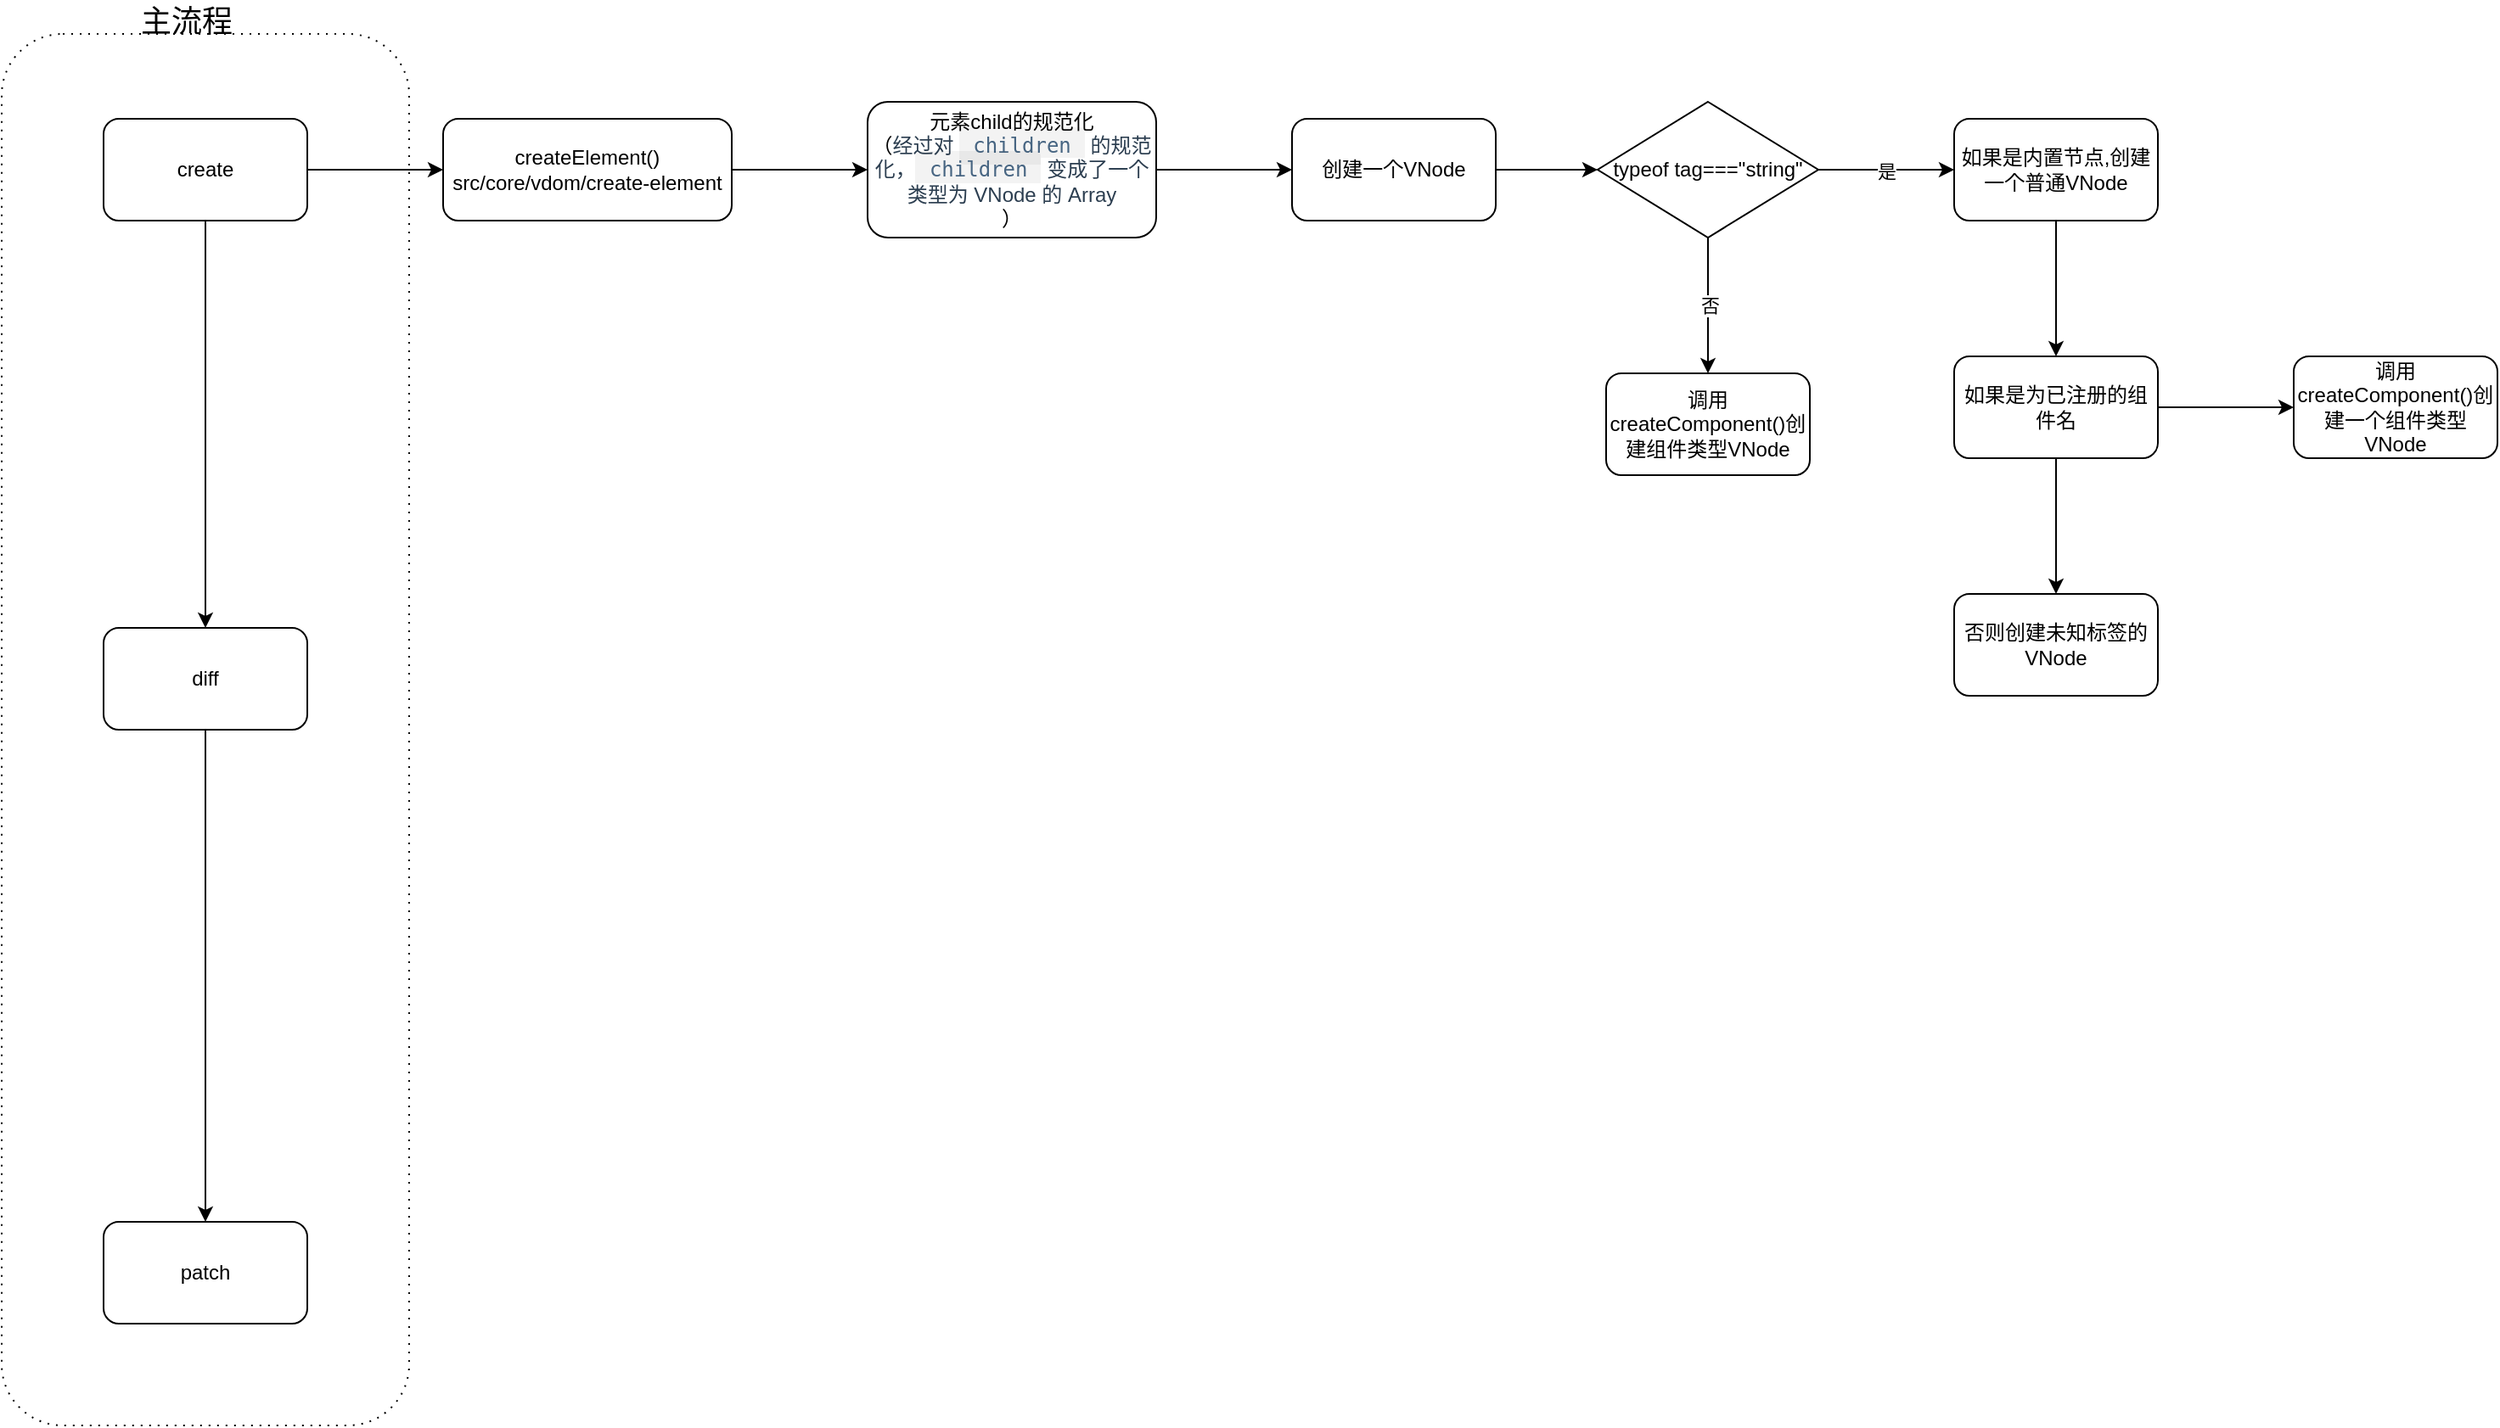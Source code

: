 <mxfile version="11.1.4" type="device"><diagram id="1jU5e27E8srme-rkXw6n" name="第 1 页"><mxGraphModel dx="928" dy="690" grid="1" gridSize="10" guides="1" tooltips="1" connect="1" arrows="1" fold="1" page="1" pageScale="1" pageWidth="827" pageHeight="1169" math="0" shadow="0"><root><mxCell id="0"/><mxCell id="1" parent="0"/><mxCell id="qglS0MxTDSllJbWQviYJ-13" value="" style="shape=ext;rounded=1;html=1;whiteSpace=wrap;dashed=1;dashPattern=1 4;" parent="1" vertex="1"><mxGeometry x="250" y="90" width="240" height="820" as="geometry"/></mxCell><mxCell id="qglS0MxTDSllJbWQviYJ-3" value="" style="edgeStyle=orthogonalEdgeStyle;rounded=0;orthogonalLoop=1;jettySize=auto;html=1;" parent="1" source="qglS0MxTDSllJbWQviYJ-1" target="qglS0MxTDSllJbWQviYJ-2" edge="1"><mxGeometry relative="1" as="geometry"/></mxCell><mxCell id="qglS0MxTDSllJbWQviYJ-7" value="" style="edgeStyle=orthogonalEdgeStyle;rounded=0;orthogonalLoop=1;jettySize=auto;html=1;" parent="1" source="qglS0MxTDSllJbWQviYJ-1" target="qglS0MxTDSllJbWQviYJ-6" edge="1"><mxGeometry relative="1" as="geometry"/></mxCell><mxCell id="qglS0MxTDSllJbWQviYJ-1" value="create" style="rounded=1;whiteSpace=wrap;html=1;" parent="1" vertex="1"><mxGeometry x="310" y="140" width="120" height="60" as="geometry"/></mxCell><mxCell id="qglS0MxTDSllJbWQviYJ-12" value="" style="edgeStyle=orthogonalEdgeStyle;rounded=0;orthogonalLoop=1;jettySize=auto;html=1;" parent="1" source="qglS0MxTDSllJbWQviYJ-6" target="qglS0MxTDSllJbWQviYJ-11" edge="1"><mxGeometry relative="1" as="geometry"/></mxCell><mxCell id="qglS0MxTDSllJbWQviYJ-6" value="createElement()&lt;br&gt;src/core/vdom/create-element" style="rounded=1;whiteSpace=wrap;html=1;" parent="1" vertex="1"><mxGeometry x="510" y="140" width="170" height="60" as="geometry"/></mxCell><mxCell id="YMd2CgejXShgPeU2_j4p-2" value="" style="edgeStyle=orthogonalEdgeStyle;rounded=0;orthogonalLoop=1;jettySize=auto;html=1;" parent="1" source="qglS0MxTDSllJbWQviYJ-11" target="YMd2CgejXShgPeU2_j4p-3" edge="1"><mxGeometry relative="1" as="geometry"><mxPoint x="1010" y="170" as="targetPoint"/></mxGeometry></mxCell><mxCell id="qglS0MxTDSllJbWQviYJ-11" value="&lt;font style=&quot;font-size: 12px&quot;&gt;元素child的规范化&lt;br&gt;（&lt;span style=&quot;color: rgb(44 , 62 , 80) ; font-family: , &amp;#34;blinkmacsystemfont&amp;#34; , &amp;#34;segoe ui&amp;#34; , &amp;#34;roboto&amp;#34; , &amp;#34;oxygen&amp;#34; , &amp;#34;ubuntu&amp;#34; , &amp;#34;cantarell&amp;#34; , &amp;#34;fira sans&amp;#34; , &amp;#34;droid sans&amp;#34; , &amp;#34;helvetica neue&amp;#34; , sans-serif ; background-color: rgb(255 , 255 , 255)&quot;&gt;经过对&amp;nbsp;&lt;/span&gt;&lt;code style=&quot;font-family: , &amp;#34;menlo&amp;#34; , &amp;#34;monaco&amp;#34; , &amp;#34;consolas&amp;#34; , &amp;#34;courier new&amp;#34; , monospace ; color: rgb(71 , 101 , 130) ; padding: 0.25rem 0.5rem ; margin: 0px ; background-color: rgba(27 , 31 , 35 , 0.05) ; border-radius: 3px&quot;&gt;children&lt;/code&gt;&lt;span style=&quot;color: rgb(44 , 62 , 80) ; font-family: , &amp;#34;blinkmacsystemfont&amp;#34; , &amp;#34;segoe ui&amp;#34; , &amp;#34;roboto&amp;#34; , &amp;#34;oxygen&amp;#34; , &amp;#34;ubuntu&amp;#34; , &amp;#34;cantarell&amp;#34; , &amp;#34;fira sans&amp;#34; , &amp;#34;droid sans&amp;#34; , &amp;#34;helvetica neue&amp;#34; , sans-serif ; background-color: rgb(255 , 255 , 255)&quot;&gt;&amp;nbsp;的规范化，&lt;/span&gt;&lt;code style=&quot;font-family: , &amp;#34;menlo&amp;#34; , &amp;#34;monaco&amp;#34; , &amp;#34;consolas&amp;#34; , &amp;#34;courier new&amp;#34; , monospace ; color: rgb(71 , 101 , 130) ; padding: 0.25rem 0.5rem ; margin: 0px ; background-color: rgba(27 , 31 , 35 , 0.05) ; border-radius: 3px&quot;&gt;children&lt;/code&gt;&lt;span style=&quot;color: rgb(44 , 62 , 80) ; font-family: , &amp;#34;blinkmacsystemfont&amp;#34; , &amp;#34;segoe ui&amp;#34; , &amp;#34;roboto&amp;#34; , &amp;#34;oxygen&amp;#34; , &amp;#34;ubuntu&amp;#34; , &amp;#34;cantarell&amp;#34; , &amp;#34;fira sans&amp;#34; , &amp;#34;droid sans&amp;#34; , &amp;#34;helvetica neue&amp;#34; , sans-serif ; background-color: rgb(255 , 255 , 255)&quot;&gt;&amp;nbsp;变成了一个类型为 VNode 的 Array&lt;/span&gt;&lt;br&gt;）&lt;/font&gt;" style="rounded=1;whiteSpace=wrap;html=1;" parent="1" vertex="1"><mxGeometry x="760" y="130" width="170" height="80" as="geometry"/></mxCell><mxCell id="qglS0MxTDSllJbWQviYJ-5" value="" style="edgeStyle=orthogonalEdgeStyle;rounded=0;orthogonalLoop=1;jettySize=auto;html=1;" parent="1" source="qglS0MxTDSllJbWQviYJ-2" target="qglS0MxTDSllJbWQviYJ-4" edge="1"><mxGeometry relative="1" as="geometry"/></mxCell><mxCell id="qglS0MxTDSllJbWQviYJ-2" value="diff" style="rounded=1;whiteSpace=wrap;html=1;" parent="1" vertex="1"><mxGeometry x="310" y="440" width="120" height="60" as="geometry"/></mxCell><mxCell id="qglS0MxTDSllJbWQviYJ-4" value="patch" style="rounded=1;whiteSpace=wrap;html=1;" parent="1" vertex="1"><mxGeometry x="310" y="790" width="120" height="60" as="geometry"/></mxCell><mxCell id="qglS0MxTDSllJbWQviYJ-14" value="&lt;font style=&quot;font-size: 18px&quot;&gt;主流程&lt;/font&gt;" style="text;html=1;resizable=0;points=[];autosize=1;align=left;verticalAlign=top;spacingTop=-4;" parent="1" vertex="1"><mxGeometry x="330" y="70" width="70" height="20" as="geometry"/></mxCell><mxCell id="YMd2CgejXShgPeU2_j4p-8" value="" style="edgeStyle=orthogonalEdgeStyle;rounded=0;orthogonalLoop=1;jettySize=auto;html=1;entryX=0;entryY=0.5;entryDx=0;entryDy=0;" parent="1" source="YMd2CgejXShgPeU2_j4p-3" target="YMd2CgejXShgPeU2_j4p-6" edge="1"><mxGeometry relative="1" as="geometry"><mxPoint x="1210" y="170" as="targetPoint"/></mxGeometry></mxCell><mxCell id="YMd2CgejXShgPeU2_j4p-3" value="创建一个VNode" style="rounded=1;whiteSpace=wrap;html=1;" parent="1" vertex="1"><mxGeometry x="1010" y="140" width="120" height="60" as="geometry"/></mxCell><mxCell id="grnArgVYEOy8jJRN22Pr-1" value="c" style="group" vertex="1" connectable="0" parent="1"><mxGeometry x="1190" y="130" width="530" height="350" as="geometry"/></mxCell><mxCell id="YMd2CgejXShgPeU2_j4p-10" value="否" style="edgeStyle=orthogonalEdgeStyle;rounded=0;orthogonalLoop=1;jettySize=auto;html=1;" parent="grnArgVYEOy8jJRN22Pr-1" source="YMd2CgejXShgPeU2_j4p-6" edge="1"><mxGeometry relative="1" as="geometry"><mxPoint x="65" y="160" as="targetPoint"/></mxGeometry></mxCell><mxCell id="YMd2CgejXShgPeU2_j4p-12" value="是" style="edgeStyle=orthogonalEdgeStyle;rounded=0;orthogonalLoop=1;jettySize=auto;html=1;" parent="grnArgVYEOy8jJRN22Pr-1" source="YMd2CgejXShgPeU2_j4p-6" edge="1"><mxGeometry relative="1" as="geometry"><mxPoint x="210" y="40" as="targetPoint"/></mxGeometry></mxCell><mxCell id="YMd2CgejXShgPeU2_j4p-6" value="typeof tag===&quot;string&quot;" style="rhombus;whiteSpace=wrap;html=1;" parent="grnArgVYEOy8jJRN22Pr-1" vertex="1"><mxGeometry width="130" height="80" as="geometry"/></mxCell><mxCell id="YMd2CgejXShgPeU2_j4p-13" value="如果是内置节点,创建一个普通VNode" style="rounded=1;whiteSpace=wrap;html=1;" parent="grnArgVYEOy8jJRN22Pr-1" vertex="1"><mxGeometry x="210" y="10" width="120" height="60" as="geometry"/></mxCell><mxCell id="YMd2CgejXShgPeU2_j4p-14" value="如果是为已注册的组件名" style="rounded=1;whiteSpace=wrap;html=1;" parent="grnArgVYEOy8jJRN22Pr-1" vertex="1"><mxGeometry x="210" y="150" width="120" height="60" as="geometry"/></mxCell><mxCell id="YMd2CgejXShgPeU2_j4p-15" value="" style="edgeStyle=orthogonalEdgeStyle;rounded=0;orthogonalLoop=1;jettySize=auto;html=1;" parent="grnArgVYEOy8jJRN22Pr-1" source="YMd2CgejXShgPeU2_j4p-13" target="YMd2CgejXShgPeU2_j4p-14" edge="1"><mxGeometry relative="1" as="geometry"/></mxCell><mxCell id="YMd2CgejXShgPeU2_j4p-18" value="否则创建未知标签的VNode" style="rounded=1;whiteSpace=wrap;html=1;" parent="grnArgVYEOy8jJRN22Pr-1" vertex="1"><mxGeometry x="210" y="290" width="120" height="60" as="geometry"/></mxCell><mxCell id="YMd2CgejXShgPeU2_j4p-19" value="" style="edgeStyle=orthogonalEdgeStyle;rounded=0;orthogonalLoop=1;jettySize=auto;html=1;" parent="grnArgVYEOy8jJRN22Pr-1" source="YMd2CgejXShgPeU2_j4p-14" target="YMd2CgejXShgPeU2_j4p-18" edge="1"><mxGeometry relative="1" as="geometry"/></mxCell><mxCell id="YMd2CgejXShgPeU2_j4p-16" value="调用createComponent()创建一个组件类型VNode" style="rounded=1;whiteSpace=wrap;html=1;" parent="grnArgVYEOy8jJRN22Pr-1" vertex="1"><mxGeometry x="410" y="150" width="120" height="60" as="geometry"/></mxCell><mxCell id="YMd2CgejXShgPeU2_j4p-17" value="" style="edgeStyle=orthogonalEdgeStyle;rounded=0;orthogonalLoop=1;jettySize=auto;html=1;" parent="grnArgVYEOy8jJRN22Pr-1" source="YMd2CgejXShgPeU2_j4p-14" target="YMd2CgejXShgPeU2_j4p-16" edge="1"><mxGeometry relative="1" as="geometry"/></mxCell><mxCell id="YMd2CgejXShgPeU2_j4p-22" value="调用createComponent()创建组件类型VNode" style="rounded=1;whiteSpace=wrap;html=1;" parent="grnArgVYEOy8jJRN22Pr-1" vertex="1"><mxGeometry x="5" y="160" width="120" height="60" as="geometry"/></mxCell></root></mxGraphModel></diagram></mxfile>